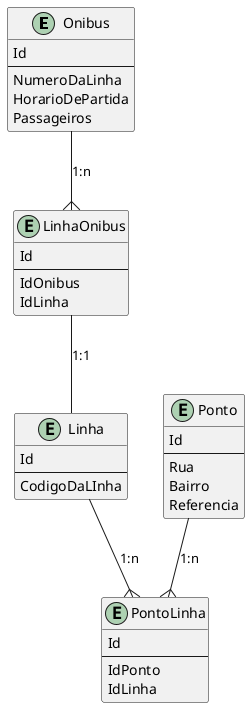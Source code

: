 @startuml Transportes

entity Onibus {
    Id
    --
    NumeroDaLinha
    HorarioDePartida
    Passageiros
}

entity Linha {
    Id
    --
    CodigoDaLInha
}

entity Ponto {
    Id
    --
    Rua
    Bairro
    Referencia
}

entity PontoLinha {
    Id
    --
    IdPonto
    IdLinha
}

entity LinhaOnibus {
    Id
    --
    IdOnibus
    IdLinha
}

Onibus --{ LinhaOnibus : 1:n
LinhaOnibus -- Linha : 1:1
Linha --{ PontoLinha : 1:n
Ponto --{ PontoLinha : 1:n

@enduml
